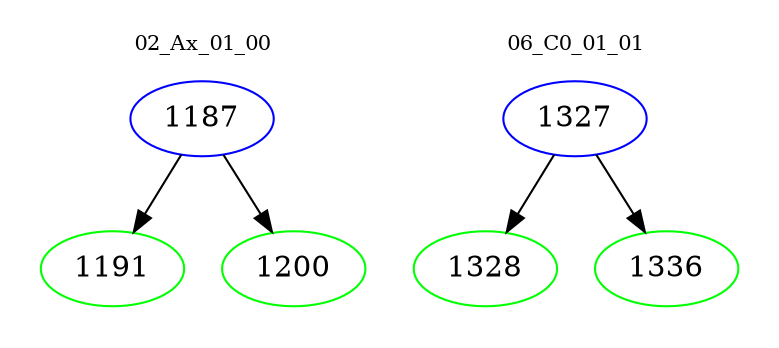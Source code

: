 digraph{
subgraph cluster_0 {
color = white
label = "02_Ax_01_00";
fontsize=10;
T0_1187 [label="1187", color="blue"]
T0_1187 -> T0_1191 [color="black"]
T0_1191 [label="1191", color="green"]
T0_1187 -> T0_1200 [color="black"]
T0_1200 [label="1200", color="green"]
}
subgraph cluster_1 {
color = white
label = "06_C0_01_01";
fontsize=10;
T1_1327 [label="1327", color="blue"]
T1_1327 -> T1_1328 [color="black"]
T1_1328 [label="1328", color="green"]
T1_1327 -> T1_1336 [color="black"]
T1_1336 [label="1336", color="green"]
}
}
